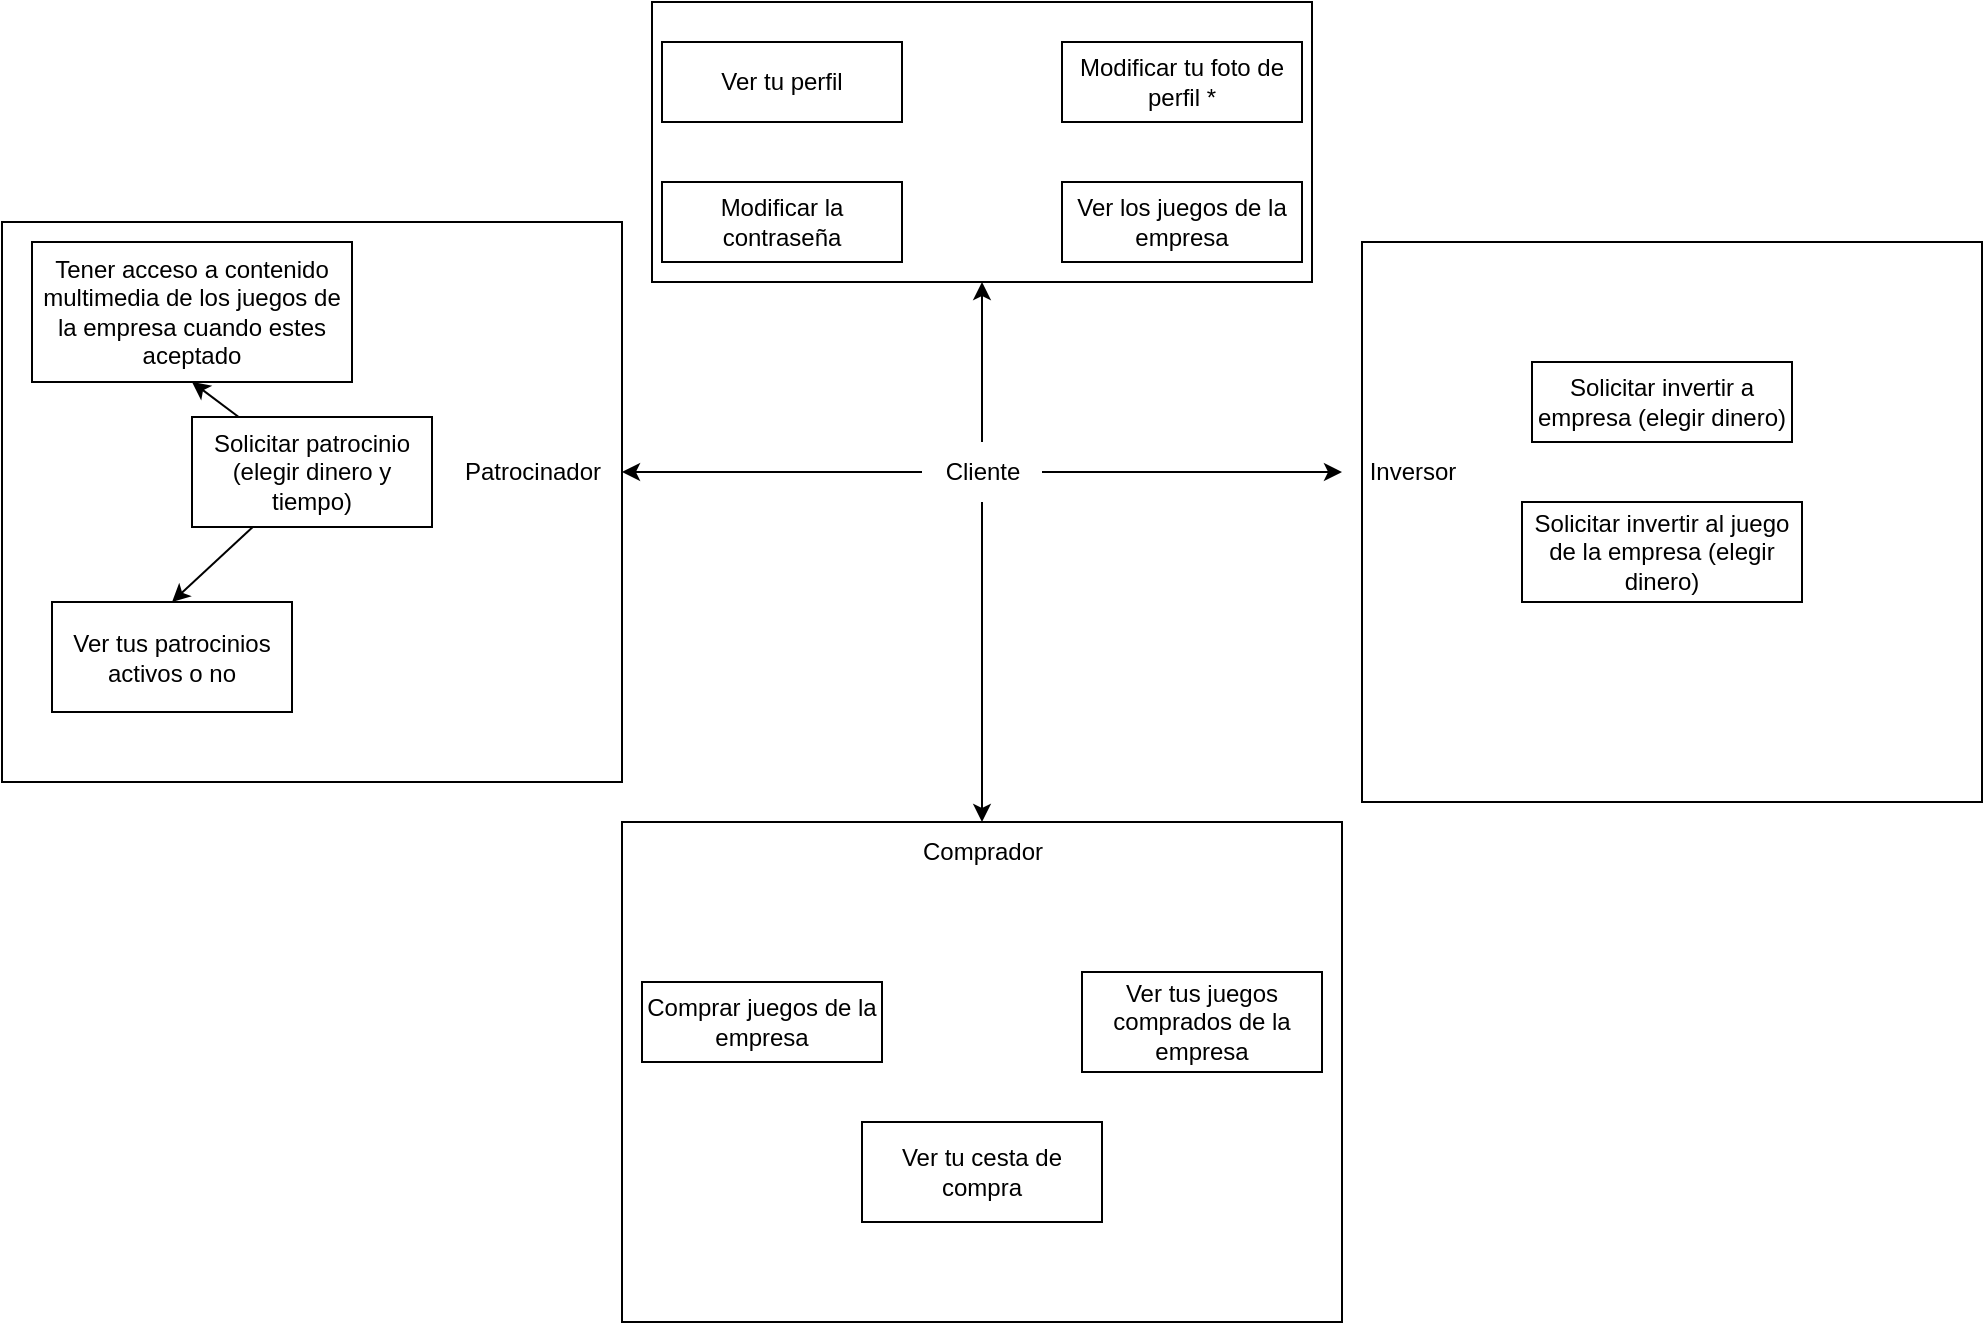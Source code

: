 <mxfile version="24.9.2">
  <diagram name="Página-1" id="0uC4-NYdUZBlsJQjvB9X">
    <mxGraphModel dx="1247" dy="645" grid="1" gridSize="10" guides="1" tooltips="1" connect="1" arrows="1" fold="1" page="1" pageScale="1" pageWidth="1200" pageHeight="1000" math="0" shadow="0">
      <root>
        <mxCell id="0" />
        <mxCell id="1" parent="0" />
        <mxCell id="mPvs-Qs_zoCZcgiNi18o-2" style="edgeStyle=orthogonalEdgeStyle;rounded=0;orthogonalLoop=1;jettySize=auto;html=1;" edge="1" parent="1" source="mPvs-Qs_zoCZcgiNi18o-1" target="mPvs-Qs_zoCZcgiNi18o-3">
          <mxGeometry relative="1" as="geometry">
            <mxPoint x="455" y="295" as="targetPoint" />
          </mxGeometry>
        </mxCell>
        <mxCell id="mPvs-Qs_zoCZcgiNi18o-5" style="edgeStyle=orthogonalEdgeStyle;rounded=0;orthogonalLoop=1;jettySize=auto;html=1;" edge="1" parent="1" source="mPvs-Qs_zoCZcgiNi18o-1" target="mPvs-Qs_zoCZcgiNi18o-4">
          <mxGeometry relative="1" as="geometry" />
        </mxCell>
        <mxCell id="mPvs-Qs_zoCZcgiNi18o-7" style="edgeStyle=orthogonalEdgeStyle;rounded=0;orthogonalLoop=1;jettySize=auto;html=1;" edge="1" parent="1" source="mPvs-Qs_zoCZcgiNi18o-1" target="mPvs-Qs_zoCZcgiNi18o-6">
          <mxGeometry relative="1" as="geometry" />
        </mxCell>
        <mxCell id="mPvs-Qs_zoCZcgiNi18o-26" style="edgeStyle=orthogonalEdgeStyle;rounded=0;orthogonalLoop=1;jettySize=auto;html=1;entryX=0.5;entryY=1;entryDx=0;entryDy=0;" edge="1" parent="1" source="mPvs-Qs_zoCZcgiNi18o-1" target="mPvs-Qs_zoCZcgiNi18o-18">
          <mxGeometry relative="1" as="geometry" />
        </mxCell>
        <mxCell id="mPvs-Qs_zoCZcgiNi18o-1" value="Cliente" style="text;html=1;align=center;verticalAlign=middle;resizable=0;points=[];autosize=1;strokeColor=none;fillColor=none;" vertex="1" parent="1">
          <mxGeometry x="565" y="280" width="60" height="30" as="geometry" />
        </mxCell>
        <mxCell id="mPvs-Qs_zoCZcgiNi18o-15" value="" style="rounded=0;whiteSpace=wrap;html=1;" vertex="1" parent="1">
          <mxGeometry x="105" y="170" width="310" height="280" as="geometry" />
        </mxCell>
        <mxCell id="mPvs-Qs_zoCZcgiNi18o-3" value="Patrocinador" style="text;html=1;align=center;verticalAlign=middle;resizable=0;points=[];autosize=1;strokeColor=none;fillColor=none;" vertex="1" parent="1">
          <mxGeometry x="325" y="280" width="90" height="30" as="geometry" />
        </mxCell>
        <mxCell id="mPvs-Qs_zoCZcgiNi18o-18" value="" style="rounded=0;whiteSpace=wrap;html=1;" vertex="1" parent="1">
          <mxGeometry x="430" y="60" width="330" height="140" as="geometry" />
        </mxCell>
        <mxCell id="mPvs-Qs_zoCZcgiNi18o-8" value="" style="rounded=0;whiteSpace=wrap;html=1;" vertex="1" parent="1">
          <mxGeometry x="415" y="470" width="360" height="250" as="geometry" />
        </mxCell>
        <mxCell id="mPvs-Qs_zoCZcgiNi18o-4" value="Comprador" style="text;html=1;align=center;verticalAlign=middle;resizable=0;points=[];autosize=1;strokeColor=none;fillColor=none;" vertex="1" parent="1">
          <mxGeometry x="555" y="470" width="80" height="30" as="geometry" />
        </mxCell>
        <mxCell id="mPvs-Qs_zoCZcgiNi18o-9" value="Comprar juegos de la empresa" style="rounded=0;whiteSpace=wrap;html=1;" vertex="1" parent="1">
          <mxGeometry x="425" y="550" width="120" height="40" as="geometry" />
        </mxCell>
        <mxCell id="mPvs-Qs_zoCZcgiNi18o-10" value="Ver los juegos de la empresa" style="rounded=0;whiteSpace=wrap;html=1;" vertex="1" parent="1">
          <mxGeometry x="635" y="150" width="120" height="40" as="geometry" />
        </mxCell>
        <mxCell id="mPvs-Qs_zoCZcgiNi18o-11" value="Ver tus juegos comprados de la empresa" style="rounded=0;whiteSpace=wrap;html=1;" vertex="1" parent="1">
          <mxGeometry x="645" y="545" width="120" height="50" as="geometry" />
        </mxCell>
        <mxCell id="mPvs-Qs_zoCZcgiNi18o-13" value="Ver tu cesta de compra" style="rounded=0;whiteSpace=wrap;html=1;" vertex="1" parent="1">
          <mxGeometry x="535" y="620" width="120" height="50" as="geometry" />
        </mxCell>
        <mxCell id="mPvs-Qs_zoCZcgiNi18o-27" value="Modificar la contraseña" style="rounded=0;whiteSpace=wrap;html=1;" vertex="1" parent="1">
          <mxGeometry x="435" y="150" width="120" height="40" as="geometry" />
        </mxCell>
        <mxCell id="mPvs-Qs_zoCZcgiNi18o-28" value="Ver tu perfil" style="rounded=0;whiteSpace=wrap;html=1;" vertex="1" parent="1">
          <mxGeometry x="435" y="80" width="120" height="40" as="geometry" />
        </mxCell>
        <mxCell id="mPvs-Qs_zoCZcgiNi18o-29" value="Modificar tu foto de perfil *" style="rounded=0;whiteSpace=wrap;html=1;" vertex="1" parent="1">
          <mxGeometry x="635" y="80" width="120" height="40" as="geometry" />
        </mxCell>
        <mxCell id="mPvs-Qs_zoCZcgiNi18o-30" value="" style="rounded=0;whiteSpace=wrap;html=1;" vertex="1" parent="1">
          <mxGeometry x="785" y="180" width="310" height="280" as="geometry" />
        </mxCell>
        <mxCell id="mPvs-Qs_zoCZcgiNi18o-6" value="Inversor" style="text;html=1;align=center;verticalAlign=middle;resizable=0;points=[];autosize=1;strokeColor=none;fillColor=none;" vertex="1" parent="1">
          <mxGeometry x="775" y="280" width="70" height="30" as="geometry" />
        </mxCell>
        <mxCell id="mPvs-Qs_zoCZcgiNi18o-31" value="Tener acceso a contenido multimedia de los juegos de la empresa cuando estes aceptado" style="rounded=0;whiteSpace=wrap;html=1;" vertex="1" parent="1">
          <mxGeometry x="120" y="180" width="160" height="70" as="geometry" />
        </mxCell>
        <mxCell id="mPvs-Qs_zoCZcgiNi18o-36" style="rounded=0;orthogonalLoop=1;jettySize=auto;html=1;entryX=0.5;entryY=1;entryDx=0;entryDy=0;" edge="1" parent="1" source="mPvs-Qs_zoCZcgiNi18o-32" target="mPvs-Qs_zoCZcgiNi18o-31">
          <mxGeometry relative="1" as="geometry" />
        </mxCell>
        <mxCell id="mPvs-Qs_zoCZcgiNi18o-37" style="rounded=0;orthogonalLoop=1;jettySize=auto;html=1;entryX=0.5;entryY=0;entryDx=0;entryDy=0;" edge="1" parent="1" source="mPvs-Qs_zoCZcgiNi18o-32" target="mPvs-Qs_zoCZcgiNi18o-33">
          <mxGeometry relative="1" as="geometry" />
        </mxCell>
        <mxCell id="mPvs-Qs_zoCZcgiNi18o-32" value="Solicitar patrocinio (elegir dinero y tiempo)" style="rounded=0;whiteSpace=wrap;html=1;" vertex="1" parent="1">
          <mxGeometry x="200" y="267.5" width="120" height="55" as="geometry" />
        </mxCell>
        <mxCell id="mPvs-Qs_zoCZcgiNi18o-33" value="Ver tus patrocinios activos o no" style="rounded=0;whiteSpace=wrap;html=1;" vertex="1" parent="1">
          <mxGeometry x="130" y="360" width="120" height="55" as="geometry" />
        </mxCell>
        <mxCell id="mPvs-Qs_zoCZcgiNi18o-34" value="Solicitar invertir a empresa (elegir dinero)" style="rounded=0;whiteSpace=wrap;html=1;" vertex="1" parent="1">
          <mxGeometry x="870" y="240" width="130" height="40" as="geometry" />
        </mxCell>
        <mxCell id="mPvs-Qs_zoCZcgiNi18o-35" value="Solicitar invertir al juego de la empresa (elegir dinero)" style="rounded=0;whiteSpace=wrap;html=1;" vertex="1" parent="1">
          <mxGeometry x="865" y="310" width="140" height="50" as="geometry" />
        </mxCell>
      </root>
    </mxGraphModel>
  </diagram>
</mxfile>
